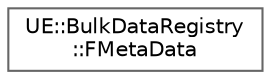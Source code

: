 digraph "Graphical Class Hierarchy"
{
 // INTERACTIVE_SVG=YES
 // LATEX_PDF_SIZE
  bgcolor="transparent";
  edge [fontname=Helvetica,fontsize=10,labelfontname=Helvetica,labelfontsize=10];
  node [fontname=Helvetica,fontsize=10,shape=box,height=0.2,width=0.4];
  rankdir="LR";
  Node0 [id="Node000000",label="UE::BulkDataRegistry\l::FMetaData",height=0.2,width=0.4,color="grey40", fillcolor="white", style="filled",URL="$d4/db8/structUE_1_1BulkDataRegistry_1_1FMetaData.html",tooltip="Results of GetMeta call."];
}
